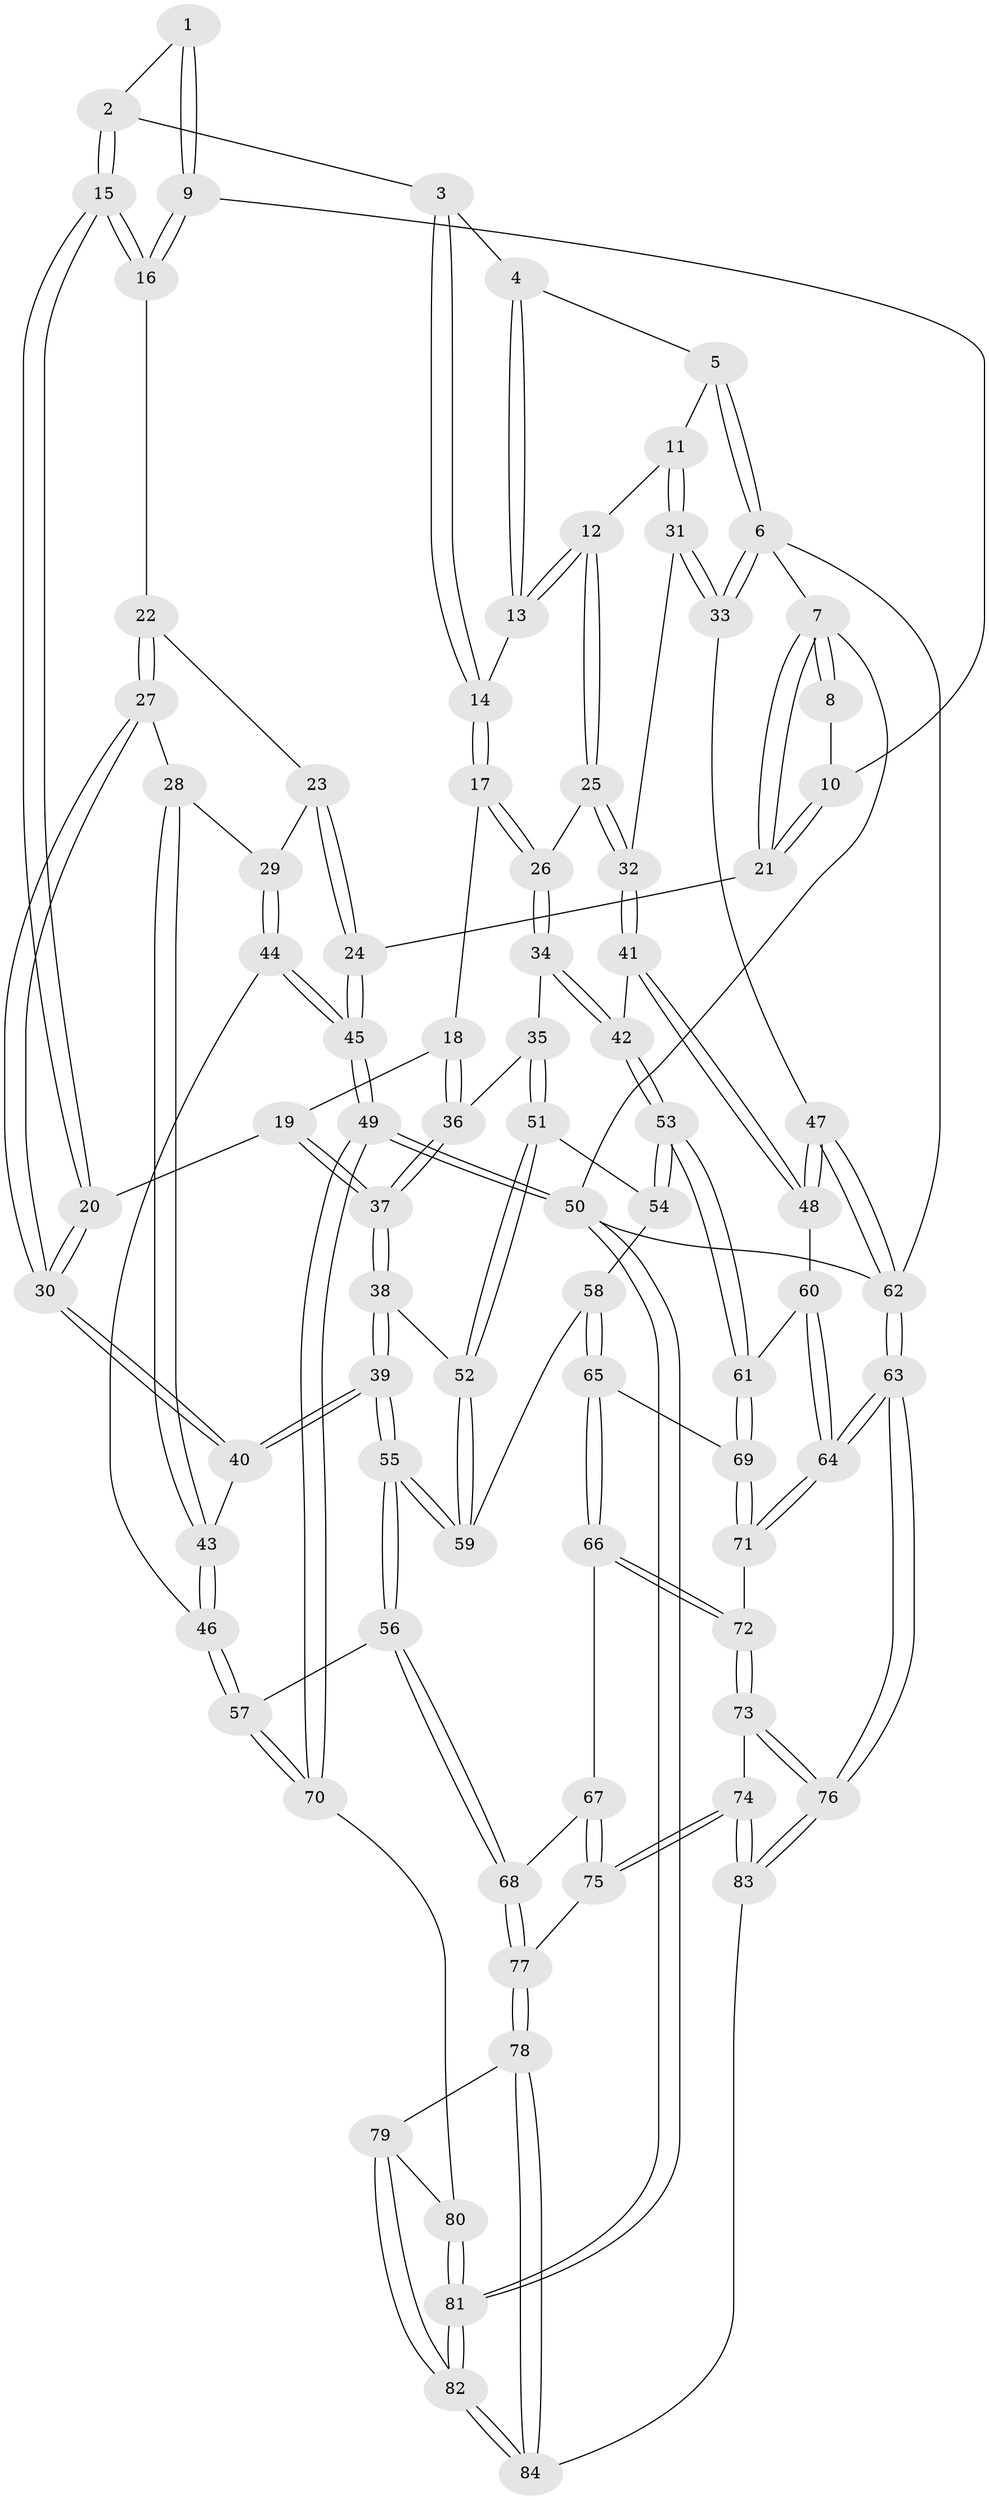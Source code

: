 // Generated by graph-tools (version 1.1) at 2025/27/03/09/25 03:27:15]
// undirected, 84 vertices, 207 edges
graph export_dot {
graph [start="1"]
  node [color=gray90,style=filled];
  1 [pos="+0.367472105051332+0"];
  2 [pos="+0.4663769121142731+0"];
  3 [pos="+0.5149774492045116+0"];
  4 [pos="+0.7984857300776814+0"];
  5 [pos="+0.9799837965975977+0"];
  6 [pos="+1+0"];
  7 [pos="+0+0"];
  8 [pos="+0.06784097306472084+0"];
  9 [pos="+0.13451846755395244+0.1344552702935702"];
  10 [pos="+0.1270123353051677+0.1308987209162616"];
  11 [pos="+0.8373979675511155+0.25949033040313535"];
  12 [pos="+0.8357969056659632+0.25906607576791035"];
  13 [pos="+0.7861398874484443+0.2174847829273393"];
  14 [pos="+0.6269706345914875+0.21787468908973934"];
  15 [pos="+0.33583328475353763+0.2377731792495232"];
  16 [pos="+0.19302559330323082+0.24012282239429428"];
  17 [pos="+0.623179456149219+0.22866043649405726"];
  18 [pos="+0.44391314131656845+0.3341407313984434"];
  19 [pos="+0.42850092398321254+0.33036158370283153"];
  20 [pos="+0.36958649654574605+0.2984511278549908"];
  21 [pos="+0+0.042328445790097396"];
  22 [pos="+0.19151671614645532+0.24160055830616453"];
  23 [pos="+0.03652627312578836+0.2789070756086911"];
  24 [pos="+0+0.24589394764581582"];
  25 [pos="+0.7225566626701158+0.36557401574444526"];
  26 [pos="+0.665631232088098+0.372164160482556"];
  27 [pos="+0.15894929195267568+0.37528746315572004"];
  28 [pos="+0.12286297288319686+0.4177440339021081"];
  29 [pos="+0.1113337429649825+0.42136283524161455"];
  30 [pos="+0.2928669134401287+0.4270120301700711"];
  31 [pos="+0.8850790224974883+0.27738452074620545"];
  32 [pos="+0.8370312018403708+0.45636922936154795"];
  33 [pos="+1+0.21681205800898984"];
  34 [pos="+0.6144083050270879+0.4633639840931664"];
  35 [pos="+0.5953154830100943+0.4669237474054877"];
  36 [pos="+0.5279509446998959+0.4236246876744419"];
  37 [pos="+0.3960562149229281+0.5323127451738535"];
  38 [pos="+0.3934607480030952+0.5377024956057227"];
  39 [pos="+0.34207950210719795+0.5581476973142394"];
  40 [pos="+0.2815767201645872+0.5017094791479006"];
  41 [pos="+0.8374518243105793+0.45876690493099026"];
  42 [pos="+0.7102721211358721+0.5349039200741076"];
  43 [pos="+0.23534404080871946+0.5107298142084388"];
  44 [pos="+0+0.5753675643023071"];
  45 [pos="+0+0.5862724388741056"];
  46 [pos="+0.12777027692054221+0.6097774519281264"];
  47 [pos="+1+0.5441564137626319"];
  48 [pos="+0.9852688635814962+0.5600587804307805"];
  49 [pos="+0+0.7142279707186967"];
  50 [pos="+0+1"];
  51 [pos="+0.5561147077239333+0.530803393936229"];
  52 [pos="+0.5027273720958915+0.5712141389494099"];
  53 [pos="+0.7387221484574797+0.6838176247688927"];
  54 [pos="+0.5918604440613214+0.6069562735203958"];
  55 [pos="+0.3296027220000678+0.7254052769920328"];
  56 [pos="+0.29898523225147916+0.7752203175276021"];
  57 [pos="+0.29267325296180086+0.7748171582391625"];
  58 [pos="+0.5443557236213181+0.6970684564788658"];
  59 [pos="+0.4959263013623558+0.6672509138125888"];
  60 [pos="+0.8868136250303278+0.6409838448067657"];
  61 [pos="+0.7395438589989319+0.6859592762763624"];
  62 [pos="+1+1"];
  63 [pos="+1+1"];
  64 [pos="+0.9947561485816168+1"];
  65 [pos="+0.57486472811828+0.729013121912986"];
  66 [pos="+0.552086538391431+0.7907617671978601"];
  67 [pos="+0.530543969601954+0.8059979847570777"];
  68 [pos="+0.29980716163730603+0.7763307789967404"];
  69 [pos="+0.7360324622871843+0.6945865788081794"];
  70 [pos="+0.13970444215531028+0.8457461840295788"];
  71 [pos="+0.7608109238556554+0.8151346897700326"];
  72 [pos="+0.6512263674277123+0.8809534487185752"];
  73 [pos="+0.633134693425623+0.9197611243382371"];
  74 [pos="+0.5154754599660836+0.9377070005575374"];
  75 [pos="+0.5082415258927578+0.9288870110317892"];
  76 [pos="+0.7949302756722249+1"];
  77 [pos="+0.33970612759188923+0.8846563277409536"];
  78 [pos="+0.3249516009609576+0.9797537301498676"];
  79 [pos="+0.2009287640330923+0.9707450721254218"];
  80 [pos="+0.13115743633727578+0.9086495436696913"];
  81 [pos="+0+1"];
  82 [pos="+0.11126250819494592+1"];
  83 [pos="+0.49885382554627766+1"];
  84 [pos="+0.3499895364129353+1"];
  1 -- 2;
  1 -- 9;
  1 -- 9;
  2 -- 3;
  2 -- 15;
  2 -- 15;
  3 -- 4;
  3 -- 14;
  3 -- 14;
  4 -- 5;
  4 -- 13;
  4 -- 13;
  5 -- 6;
  5 -- 6;
  5 -- 11;
  6 -- 7;
  6 -- 33;
  6 -- 33;
  6 -- 62;
  7 -- 8;
  7 -- 8;
  7 -- 21;
  7 -- 21;
  7 -- 50;
  8 -- 10;
  9 -- 10;
  9 -- 16;
  9 -- 16;
  10 -- 21;
  10 -- 21;
  11 -- 12;
  11 -- 31;
  11 -- 31;
  12 -- 13;
  12 -- 13;
  12 -- 25;
  12 -- 25;
  13 -- 14;
  14 -- 17;
  14 -- 17;
  15 -- 16;
  15 -- 16;
  15 -- 20;
  15 -- 20;
  16 -- 22;
  17 -- 18;
  17 -- 26;
  17 -- 26;
  18 -- 19;
  18 -- 36;
  18 -- 36;
  19 -- 20;
  19 -- 37;
  19 -- 37;
  20 -- 30;
  20 -- 30;
  21 -- 24;
  22 -- 23;
  22 -- 27;
  22 -- 27;
  23 -- 24;
  23 -- 24;
  23 -- 29;
  24 -- 45;
  24 -- 45;
  25 -- 26;
  25 -- 32;
  25 -- 32;
  26 -- 34;
  26 -- 34;
  27 -- 28;
  27 -- 30;
  27 -- 30;
  28 -- 29;
  28 -- 43;
  28 -- 43;
  29 -- 44;
  29 -- 44;
  30 -- 40;
  30 -- 40;
  31 -- 32;
  31 -- 33;
  31 -- 33;
  32 -- 41;
  32 -- 41;
  33 -- 47;
  34 -- 35;
  34 -- 42;
  34 -- 42;
  35 -- 36;
  35 -- 51;
  35 -- 51;
  36 -- 37;
  36 -- 37;
  37 -- 38;
  37 -- 38;
  38 -- 39;
  38 -- 39;
  38 -- 52;
  39 -- 40;
  39 -- 40;
  39 -- 55;
  39 -- 55;
  40 -- 43;
  41 -- 42;
  41 -- 48;
  41 -- 48;
  42 -- 53;
  42 -- 53;
  43 -- 46;
  43 -- 46;
  44 -- 45;
  44 -- 45;
  44 -- 46;
  45 -- 49;
  45 -- 49;
  46 -- 57;
  46 -- 57;
  47 -- 48;
  47 -- 48;
  47 -- 62;
  47 -- 62;
  48 -- 60;
  49 -- 50;
  49 -- 50;
  49 -- 70;
  49 -- 70;
  50 -- 81;
  50 -- 81;
  50 -- 62;
  51 -- 52;
  51 -- 52;
  51 -- 54;
  52 -- 59;
  52 -- 59;
  53 -- 54;
  53 -- 54;
  53 -- 61;
  53 -- 61;
  54 -- 58;
  55 -- 56;
  55 -- 56;
  55 -- 59;
  55 -- 59;
  56 -- 57;
  56 -- 68;
  56 -- 68;
  57 -- 70;
  57 -- 70;
  58 -- 59;
  58 -- 65;
  58 -- 65;
  60 -- 61;
  60 -- 64;
  60 -- 64;
  61 -- 69;
  61 -- 69;
  62 -- 63;
  62 -- 63;
  63 -- 64;
  63 -- 64;
  63 -- 76;
  63 -- 76;
  64 -- 71;
  64 -- 71;
  65 -- 66;
  65 -- 66;
  65 -- 69;
  66 -- 67;
  66 -- 72;
  66 -- 72;
  67 -- 68;
  67 -- 75;
  67 -- 75;
  68 -- 77;
  68 -- 77;
  69 -- 71;
  69 -- 71;
  70 -- 80;
  71 -- 72;
  72 -- 73;
  72 -- 73;
  73 -- 74;
  73 -- 76;
  73 -- 76;
  74 -- 75;
  74 -- 75;
  74 -- 83;
  74 -- 83;
  75 -- 77;
  76 -- 83;
  76 -- 83;
  77 -- 78;
  77 -- 78;
  78 -- 79;
  78 -- 84;
  78 -- 84;
  79 -- 80;
  79 -- 82;
  79 -- 82;
  80 -- 81;
  80 -- 81;
  81 -- 82;
  81 -- 82;
  82 -- 84;
  82 -- 84;
  83 -- 84;
}
